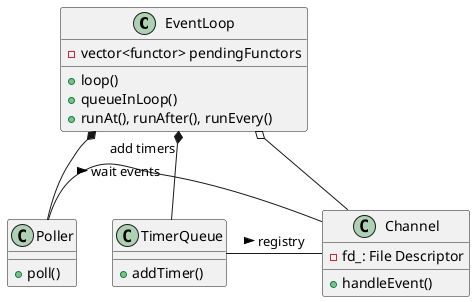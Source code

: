 @startuml
'https://plantuml.com/class-diagram

EventLoop *-- Poller
EventLoop o-- Channel
EventLoop "add timers" *-- TimerQueue
Poller - Channel : wait events >
TimerQueue - Channel : registry >

class Channel {
    - fd_: File Descriptor
    + handleEvent()
}

class Poller {
    + poll()
}

class TimerQueue {
    + addTimer()
}

class EventLoop {
    - vector<functor> pendingFunctors
    + loop()
    + queueInLoop()
    + runAt(), runAfter(), runEvery()
}

@enduml